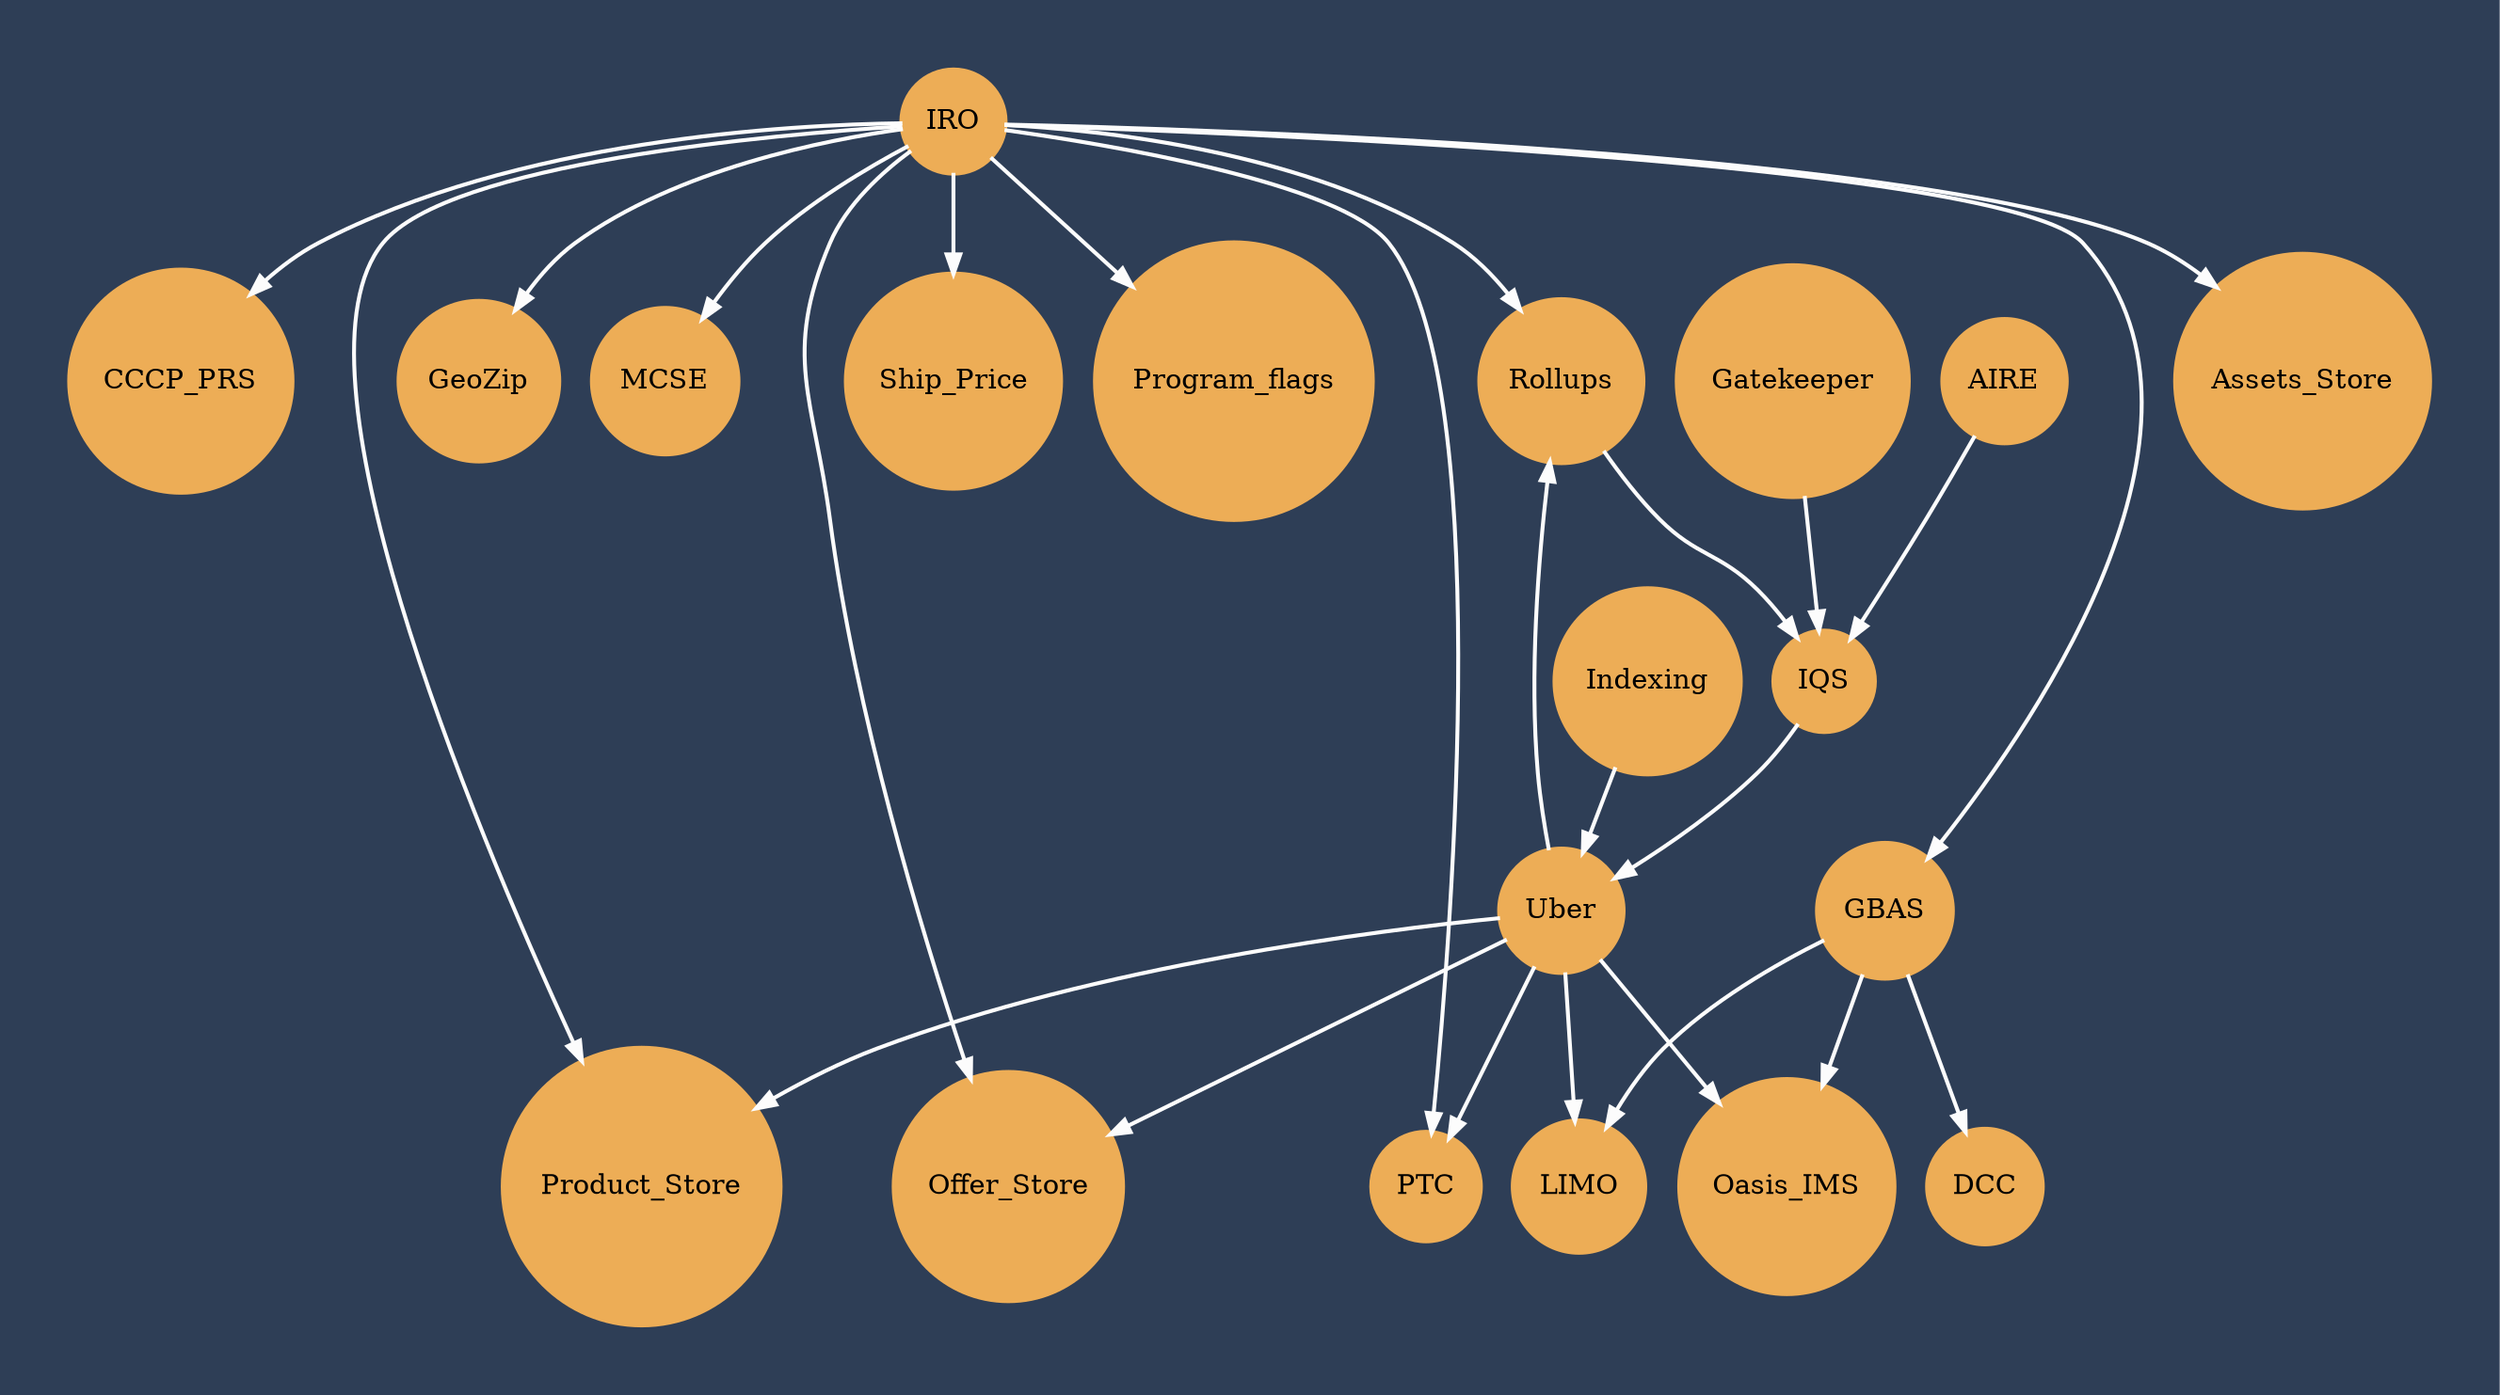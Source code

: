 strict digraph prof {
	ratio = fill;

bgcolor="#2e3e56"
	pad="0.5" /* add padding round the edge of the graph */

	node [shape="circle", width="0.6", style="filled", fillcolor="#edad56", color="#edad56", penwidth="3"]
	edge [color="#FCFCFC", penwidth="2", fontname="helvetica Neue Ultra Light"]
  
  /*
   List of all nodes
   Explicitly Add the node if you want to add documentation

  */

  IRO [id="iro" wm_title="testing custom attr" wm_description="description" wm_feature="marketplace"]
  Rollups [ wm_feature="marketplace"]

/*
  Grouping of nodes
*/

  IRO -> {Product_Store; Offer_Store; Rollups ;Assets_Store ; PTC ; CCCP_PRS ;GeoZip ; GBAS ; MCSE ; Ship_Price ; Program_flags ;}

  GBAS -> {LIMO ; DCC ; Oasis_IMS ;}

  Gatekeeper -> IQS ;
  Rollups -> IQS ;
  AIRE -> IQS ; //No change
  IQS -> Uber;

  Indexing -> Uber;
  Uber -> {Product_Store ; Offer_Store ; Rollups ; LIMO ; PTC ; Oasis_IMS ;};


}

